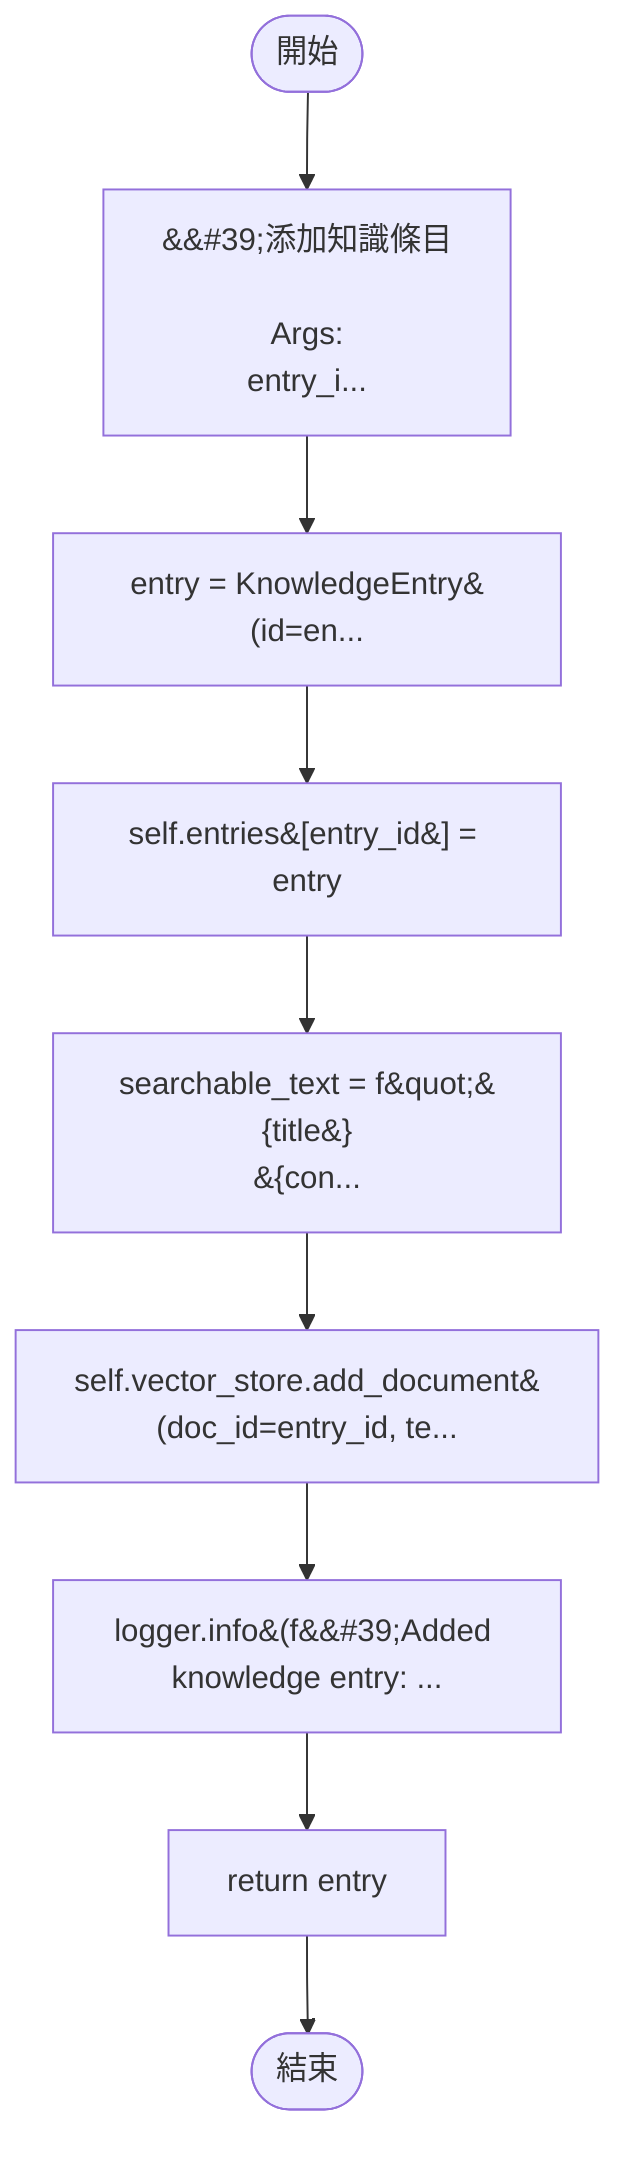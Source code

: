 flowchart TB
    n1([開始])
    n2([結束])
    n3[&amp;&#35;39;添加知識條目\n\n        Args:\n            entry_i...]
    n4[entry = KnowledgeEntry&#40;id=en...]
    n5[self.entries&#91;entry_id&#93; = entry]
    n6[searchable_text = f&amp;quot;&#123;title&#125;\n&#123;con...]
    n7[self.vector_store.add_document&#40;doc_id=entry_id, te...]
    n8[logger.info&#40;f&amp;&#35;39;Added knowledge entry: &#12...]
    n9[return entry]
    n1 --> n3
    n3 --> n4
    n4 --> n5
    n5 --> n6
    n6 --> n7
    n7 --> n8
    n8 --> n9
    n9 --> n2